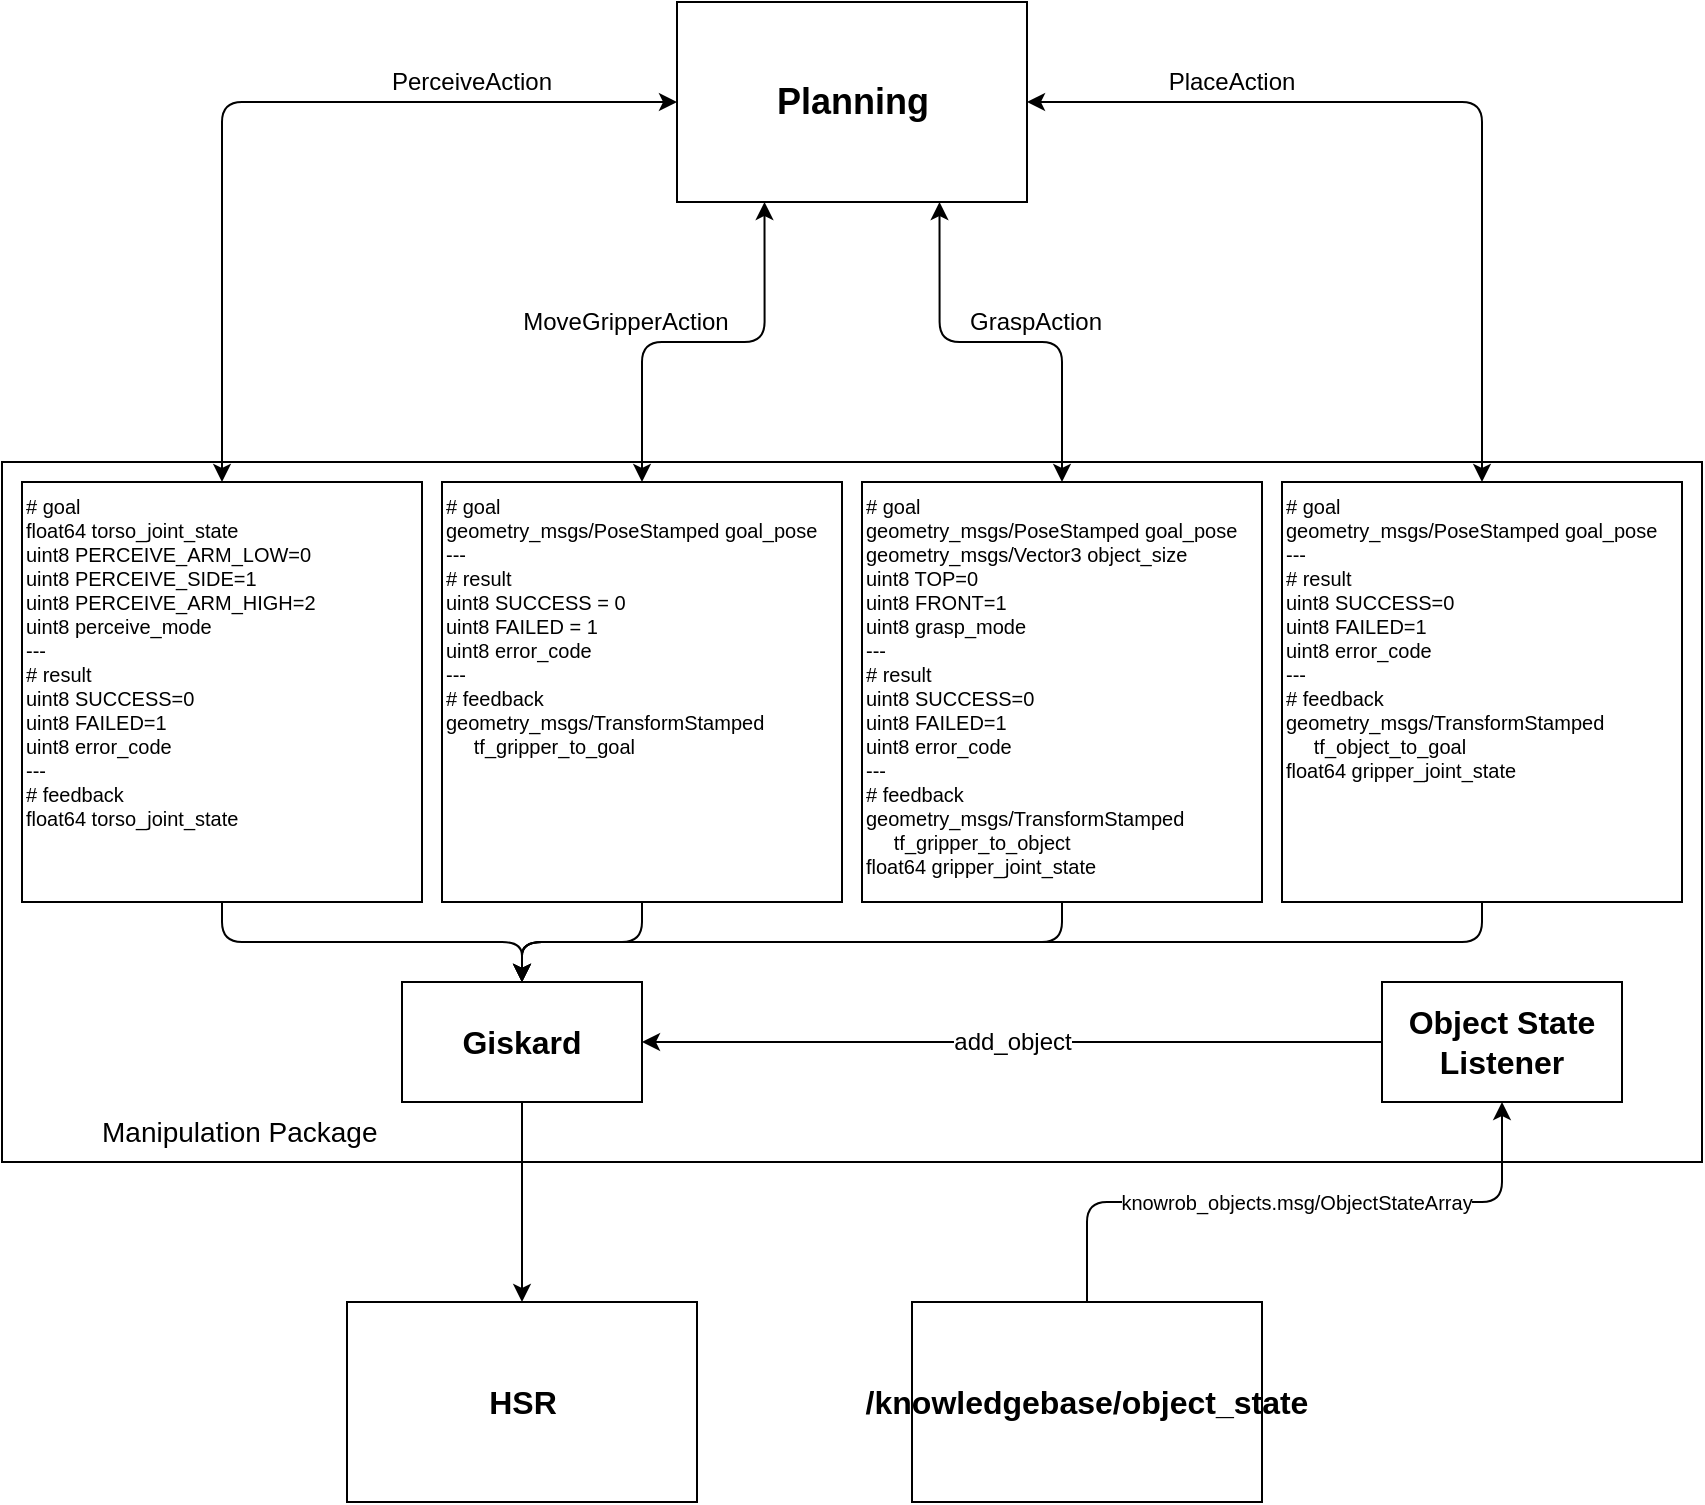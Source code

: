 <mxfile version="12.5.5" type="device"><diagram id="p0brqAtqsCgFEWWacOht" name="Page-1"><mxGraphModel dx="1037" dy="627" grid="1" gridSize="10" guides="1" tooltips="1" connect="1" arrows="1" fold="1" page="1" pageScale="1" pageWidth="850" pageHeight="1100" math="0" shadow="0"><root><mxCell id="0"/><mxCell id="1" parent="0"/><mxCell id="dhCdw7GSLXxhh-2rJSTg-4" value="" style="rounded=0;whiteSpace=wrap;html=1;" parent="1" vertex="1"><mxGeometry y="350" width="850" height="350" as="geometry"/></mxCell><mxCell id="dhCdw7GSLXxhh-2rJSTg-38" style="edgeStyle=orthogonalEdgeStyle;rounded=1;orthogonalLoop=1;jettySize=auto;html=1;exitX=0.5;exitY=1;exitDx=0;exitDy=0;entryX=0.5;entryY=0;entryDx=0;entryDy=0;startArrow=none;startFill=0;fontSize=10;" parent="1" source="dhCdw7GSLXxhh-2rJSTg-15" target="dhCdw7GSLXxhh-2rJSTg-37" edge="1"><mxGeometry relative="1" as="geometry"/></mxCell><mxCell id="dhCdw7GSLXxhh-2rJSTg-15" value="Giskard" style="rounded=0;whiteSpace=wrap;html=1;fillColor=none;gradientColor=none;fontSize=16;align=center;fontStyle=1" parent="1" vertex="1"><mxGeometry x="200" y="610" width="120" height="60" as="geometry"/></mxCell><mxCell id="eC4ZLnDbHiziINJJ36KJ-15" style="edgeStyle=orthogonalEdgeStyle;rounded=1;orthogonalLoop=1;jettySize=auto;html=1;exitX=0.5;exitY=1;exitDx=0;exitDy=0;fontSize=12;" edge="1" parent="1" source="dhCdw7GSLXxhh-2rJSTg-16" target="dhCdw7GSLXxhh-2rJSTg-15"><mxGeometry relative="1" as="geometry"/></mxCell><mxCell id="dhCdw7GSLXxhh-2rJSTg-16" value="&lt;div style=&quot;line-height: 120% ; font-size: 10px&quot; align=&quot;left&quot;&gt;&lt;font style=&quot;font-size: 10px ; line-height: 100%&quot;&gt;# goal&lt;/font&gt;&lt;br style=&quot;font-size: 10px&quot;&gt;&lt;font style=&quot;font-size: 10px ; line-height: 100%&quot;&gt;float64 torso_joint_state&lt;/font&gt;&lt;br style=&quot;font-size: 10px&quot;&gt;&lt;font style=&quot;font-size: 10px ; line-height: 100%&quot;&gt;uint8 PERCEIVE_ARM_LOW=0 &lt;/font&gt;&lt;br style=&quot;font-size: 10px&quot;&gt;&lt;font style=&quot;font-size: 10px ; line-height: 100%&quot;&gt;uint8 PERCEIVE_SIDE=1 &lt;/font&gt;&lt;br style=&quot;font-size: 10px&quot;&gt;&lt;font style=&quot;font-size: 10px ; line-height: 100%&quot;&gt;uint8 PERCEIVE_ARM_HIGH=2 &lt;/font&gt;&lt;br style=&quot;font-size: 10px&quot;&gt;&lt;font style=&quot;font-size: 10px ; line-height: 100%&quot;&gt;uint8 perceive_mode&lt;/font&gt;&lt;br style=&quot;font-size: 10px&quot;&gt;&lt;font style=&quot;font-size: 10px ; line-height: 100%&quot;&gt;---&lt;/font&gt;&lt;br style=&quot;font-size: 10px&quot;&gt;&lt;font style=&quot;font-size: 10px ; line-height: 100%&quot;&gt;# result&lt;/font&gt;&lt;br style=&quot;font-size: 10px&quot;&gt;&lt;font style=&quot;font-size: 10px ; line-height: 100%&quot;&gt;uint8 SUCCESS=0&lt;/font&gt;&lt;br style=&quot;font-size: 10px&quot;&gt;&lt;font style=&quot;font-size: 10px ; line-height: 100%&quot;&gt;uint8 FAILED=1&lt;/font&gt;&lt;br style=&quot;font-size: 10px&quot;&gt;&lt;font style=&quot;font-size: 10px ; line-height: 100%&quot;&gt;uint8 error_code&lt;/font&gt;&lt;br style=&quot;font-size: 10px&quot;&gt;&lt;font style=&quot;font-size: 10px ; line-height: 100%&quot;&gt;---&lt;/font&gt;&lt;br style=&quot;font-size: 10px&quot;&gt;&lt;font style=&quot;font-size: 10px ; line-height: 100%&quot;&gt;# feedback&lt;/font&gt;&lt;br style=&quot;font-size: 10px&quot;&gt;&lt;font style=&quot;font-size: 10px ; line-height: 100%&quot;&gt;float64 torso_joint_state&lt;/font&gt;&lt;/div&gt;&lt;p style=&quot;font-size: 10px&quot; align=&quot;left&quot;&gt;&lt;br style=&quot;font-size: 10px&quot;&gt;&lt;/p&gt;" style="rounded=0;whiteSpace=wrap;html=1;verticalAlign=top;fontSize=10;align=left;" parent="1" vertex="1"><mxGeometry x="10" y="360" width="200" height="210" as="geometry"/></mxCell><mxCell id="eC4ZLnDbHiziINJJ36KJ-14" style="edgeStyle=orthogonalEdgeStyle;rounded=1;orthogonalLoop=1;jettySize=auto;html=1;exitX=0.5;exitY=1;exitDx=0;exitDy=0;fontSize=12;" edge="1" parent="1" source="dhCdw7GSLXxhh-2rJSTg-17" target="dhCdw7GSLXxhh-2rJSTg-15"><mxGeometry relative="1" as="geometry"/></mxCell><mxCell id="dhCdw7GSLXxhh-2rJSTg-17" value="&lt;div style=&quot;line-height: 120% ; font-size: 10px&quot; align=&quot;left&quot;&gt;# goal&lt;br style=&quot;font-size: 10px&quot;&gt;geometry_msgs/PoseStamped goal_pose&lt;br style=&quot;font-size: 10px&quot;&gt;---&lt;br style=&quot;font-size: 10px&quot;&gt;# result&lt;br style=&quot;font-size: 10px&quot;&gt;uint8 SUCCESS = 0&lt;br style=&quot;font-size: 10px&quot;&gt;uint8 FAILED = 1&lt;br style=&quot;font-size: 10px&quot;&gt;uint8 error_code&lt;br style=&quot;font-size: 10px&quot;&gt;---&lt;br style=&quot;font-size: 10px&quot;&gt;# feedback&lt;br style=&quot;font-size: 10px&quot;&gt;geometry_msgs/TransformStamped&lt;/div&gt;&lt;div style=&quot;line-height: 120% ; font-size: 10px&quot; align=&quot;left&quot;&gt;&amp;nbsp; &amp;nbsp;&amp;nbsp; tf_gripper_to_goal&lt;br style=&quot;font-size: 10px&quot;&gt;&lt;/div&gt;" style="rounded=0;whiteSpace=wrap;html=1;verticalAlign=top;fontSize=10;align=left;" parent="1" vertex="1"><mxGeometry x="220" y="360" width="200" height="210" as="geometry"/></mxCell><mxCell id="eC4ZLnDbHiziINJJ36KJ-12" style="edgeStyle=orthogonalEdgeStyle;rounded=1;orthogonalLoop=1;jettySize=auto;html=1;exitX=0.5;exitY=1;exitDx=0;exitDy=0;fontSize=12;" edge="1" parent="1" source="dhCdw7GSLXxhh-2rJSTg-18" target="dhCdw7GSLXxhh-2rJSTg-15"><mxGeometry relative="1" as="geometry"/></mxCell><mxCell id="dhCdw7GSLXxhh-2rJSTg-18" value="&lt;div align=&quot;left&quot;&gt;&lt;font style=&quot;font-size: 10px&quot;&gt;# goal&lt;/font&gt;&lt;font style=&quot;font-size: 10px&quot;&gt;&lt;br&gt;&lt;font style=&quot;font-size: 10px&quot;&gt;geometry_msgs/PoseStamped&lt;/font&gt; goal_pose &lt;/font&gt;&lt;font style=&quot;font-size: 10px&quot;&gt;&lt;br&gt;&lt;font style=&quot;font-size: 10px&quot;&gt;geometry_msgs/Vector3 object_size&lt;/font&gt;&lt;/font&gt;&lt;/div&gt;&lt;div align=&quot;left&quot;&gt;&lt;font style=&quot;font-size: 10px&quot;&gt;&lt;font style=&quot;font-size: 10px&quot;&gt;uint8 TOP=0 &lt;br&gt;uint8 FRONT=1 &lt;br&gt;uint8 grasp_mode&lt;/font&gt;&lt;br&gt;&lt;font style=&quot;font-size: 10px&quot;&gt;---&lt;/font&gt;&lt;br&gt;&lt;font style=&quot;font-size: 10px&quot;&gt;# result&lt;/font&gt;&lt;br&gt;&lt;font style=&quot;font-size: 10px&quot;&gt;uint8 SUCCESS=0&lt;/font&gt;&lt;br&gt;&lt;font style=&quot;font-size: 10px&quot;&gt;uint8 FAILED=1&lt;/font&gt;&lt;br&gt;&lt;font style=&quot;font-size: 10px&quot;&gt;uint8 error_code&lt;/font&gt;&lt;br&gt;&lt;font style=&quot;font-size: 10px&quot;&gt;---&lt;/font&gt;&lt;br&gt;&lt;font style=&quot;font-size: 10px&quot;&gt;# feedback&lt;/font&gt;&lt;br&gt;&lt;font style=&quot;font-size: 10px&quot;&gt;geometry_msgs/TransformStamped&lt;/font&gt;&lt;/font&gt;&lt;/div&gt;&lt;div align=&quot;left&quot;&gt;&lt;font style=&quot;font-size: 10px&quot;&gt;&amp;nbsp;&amp;nbsp;&amp;nbsp;&amp;nbsp; tf_gripper_to_object&lt;/font&gt;&lt;font style=&quot;font-size: 10px&quot;&gt;&lt;br&gt;&lt;font style=&quot;font-size: 10px&quot;&gt;float64 gripper_joint_state&lt;/font&gt;&lt;/font&gt;&lt;/div&gt;&lt;p align=&quot;left&quot;&gt;&lt;font style=&quot;font-size: 10px&quot;&gt;&lt;br&gt;&lt;/font&gt;&lt;/p&gt;" style="rounded=0;whiteSpace=wrap;html=1;fontSize=10;verticalAlign=top;align=left;" parent="1" vertex="1"><mxGeometry x="430" y="360" width="200" height="210" as="geometry"/></mxCell><mxCell id="eC4ZLnDbHiziINJJ36KJ-13" style="edgeStyle=orthogonalEdgeStyle;rounded=1;orthogonalLoop=1;jettySize=auto;html=1;exitX=0.5;exitY=1;exitDx=0;exitDy=0;fontSize=12;" edge="1" parent="1" source="dhCdw7GSLXxhh-2rJSTg-19" target="dhCdw7GSLXxhh-2rJSTg-15"><mxGeometry relative="1" as="geometry"/></mxCell><mxCell id="dhCdw7GSLXxhh-2rJSTg-19" value="&lt;div style=&quot;font-size: 10px&quot; align=&quot;left&quot;&gt;# goal&lt;br style=&quot;font-size: 10px&quot;&gt;geometry_msgs/PoseStamped goal_pose&lt;br style=&quot;font-size: 10px&quot;&gt;---&lt;br style=&quot;font-size: 10px&quot;&gt;# result&lt;br style=&quot;font-size: 10px&quot;&gt;uint8 SUCCESS=0&lt;br style=&quot;font-size: 10px&quot;&gt;uint8 FAILED=1&lt;br style=&quot;font-size: 10px&quot;&gt;uint8 error_code&lt;br style=&quot;font-size: 10px&quot;&gt;---&lt;br style=&quot;font-size: 10px&quot;&gt;# feedback&lt;br style=&quot;font-size: 10px&quot;&gt;geometry_msgs/TransformStamped&lt;/div&gt;&lt;div style=&quot;font-size: 10px&quot; align=&quot;left&quot;&gt;&amp;nbsp;&amp;nbsp;&amp;nbsp;&amp;nbsp; tf_object_to_goal&lt;br style=&quot;font-size: 10px&quot;&gt;float64 gripper_joint_state&lt;/div&gt;" style="rounded=0;whiteSpace=wrap;html=1;verticalAlign=top;fontSize=10;align=left;" parent="1" vertex="1"><mxGeometry x="640" y="360" width="200" height="210" as="geometry"/></mxCell><mxCell id="dhCdw7GSLXxhh-2rJSTg-24" style="edgeStyle=orthogonalEdgeStyle;orthogonalLoop=1;jettySize=auto;html=1;exitX=0.75;exitY=1;exitDx=0;exitDy=0;entryX=0.5;entryY=0;entryDx=0;entryDy=0;fontSize=10;rounded=1;startArrow=classic;startFill=1;" parent="1" source="dhCdw7GSLXxhh-2rJSTg-20" target="dhCdw7GSLXxhh-2rJSTg-18" edge="1"><mxGeometry relative="1" as="geometry"/></mxCell><mxCell id="dhCdw7GSLXxhh-2rJSTg-26" style="edgeStyle=orthogonalEdgeStyle;rounded=1;orthogonalLoop=1;jettySize=auto;html=1;exitX=1;exitY=0.5;exitDx=0;exitDy=0;entryX=0.5;entryY=0;entryDx=0;entryDy=0;fontSize=10;startArrow=classic;startFill=1;" parent="1" source="dhCdw7GSLXxhh-2rJSTg-20" target="dhCdw7GSLXxhh-2rJSTg-19" edge="1"><mxGeometry relative="1" as="geometry"/></mxCell><mxCell id="dhCdw7GSLXxhh-2rJSTg-27" style="edgeStyle=orthogonalEdgeStyle;rounded=1;orthogonalLoop=1;jettySize=auto;html=1;exitX=0;exitY=0.5;exitDx=0;exitDy=0;entryX=0.5;entryY=0;entryDx=0;entryDy=0;fontSize=10;startArrow=classic;startFill=1;" parent="1" source="dhCdw7GSLXxhh-2rJSTg-20" target="dhCdw7GSLXxhh-2rJSTg-16" edge="1"><mxGeometry relative="1" as="geometry"/></mxCell><mxCell id="dhCdw7GSLXxhh-2rJSTg-34" style="edgeStyle=orthogonalEdgeStyle;rounded=1;orthogonalLoop=1;jettySize=auto;html=1;exitX=0.25;exitY=1;exitDx=0;exitDy=0;entryX=0.5;entryY=0;entryDx=0;entryDy=0;startArrow=classic;startFill=1;fontSize=10;" parent="1" source="dhCdw7GSLXxhh-2rJSTg-20" target="dhCdw7GSLXxhh-2rJSTg-17" edge="1"><mxGeometry relative="1" as="geometry"/></mxCell><mxCell id="dhCdw7GSLXxhh-2rJSTg-20" value="&lt;font style=&quot;font-size: 18px&quot;&gt;Planning&lt;/font&gt;" style="rounded=0;whiteSpace=wrap;html=1;fillColor=none;gradientColor=none;fontSize=16;align=center;fontStyle=1" parent="1" vertex="1"><mxGeometry x="337.5" y="120" width="175" height="100" as="geometry"/></mxCell><mxCell id="dhCdw7GSLXxhh-2rJSTg-29" value="&lt;font style=&quot;font-size: 12px&quot;&gt;PerceiveAction&lt;/font&gt;" style="text;html=1;strokeColor=none;fillColor=none;align=center;verticalAlign=middle;whiteSpace=wrap;rounded=0;fontSize=10;" parent="1" vertex="1"><mxGeometry x="150" y="150" width="170" height="20" as="geometry"/></mxCell><mxCell id="dhCdw7GSLXxhh-2rJSTg-30" value="&lt;font style=&quot;font-size: 12px&quot;&gt;PlaceAction&lt;/font&gt;" style="text;html=1;strokeColor=none;fillColor=none;align=center;verticalAlign=middle;whiteSpace=wrap;rounded=0;fontSize=10;" parent="1" vertex="1"><mxGeometry x="540" y="150" width="150" height="20" as="geometry"/></mxCell><mxCell id="dhCdw7GSLXxhh-2rJSTg-31" value="&lt;font style=&quot;font-size: 12px&quot;&gt;GraspAction&lt;/font&gt;" style="text;html=1;strokeColor=none;fillColor=none;align=center;verticalAlign=middle;whiteSpace=wrap;rounded=0;fontSize=10;" parent="1" vertex="1"><mxGeometry x="472.5" y="270" width="87.5" height="20" as="geometry"/></mxCell><mxCell id="dhCdw7GSLXxhh-2rJSTg-35" value="&lt;font style=&quot;font-size: 12px&quot;&gt;MoveGripperAction&lt;/font&gt;" style="text;html=1;strokeColor=none;fillColor=none;align=center;verticalAlign=middle;whiteSpace=wrap;rounded=0;fontSize=10;" parent="1" vertex="1"><mxGeometry x="257.5" y="270" width="107.5" height="20" as="geometry"/></mxCell><mxCell id="dhCdw7GSLXxhh-2rJSTg-37" value="HSR" style="rounded=0;whiteSpace=wrap;html=1;fillColor=none;gradientColor=none;fontSize=16;align=center;fontStyle=1" parent="1" vertex="1"><mxGeometry x="172.5" y="770" width="175" height="100" as="geometry"/></mxCell><mxCell id="dhCdw7GSLXxhh-2rJSTg-40" value="&lt;font style=&quot;font-size: 14px&quot;&gt;Manipulation Package&lt;br&gt;&lt;/font&gt;" style="text;html=1;strokeColor=none;fillColor=none;align=left;verticalAlign=middle;whiteSpace=wrap;rounded=0;fontSize=10;" parent="1" vertex="1"><mxGeometry x="47.5" y="670" width="210" height="30" as="geometry"/></mxCell><mxCell id="eC4ZLnDbHiziINJJ36KJ-11" value="add_object" style="edgeStyle=orthogonalEdgeStyle;rounded=1;orthogonalLoop=1;jettySize=auto;html=1;exitX=0;exitY=0.5;exitDx=0;exitDy=0;fontSize=12;fontStyle=0" edge="1" parent="1" source="eC4ZLnDbHiziINJJ36KJ-2" target="dhCdw7GSLXxhh-2rJSTg-15"><mxGeometry relative="1" as="geometry"/></mxCell><mxCell id="eC4ZLnDbHiziINJJ36KJ-2" value="Object State Listener" style="rounded=0;whiteSpace=wrap;html=1;fillColor=none;gradientColor=none;fontSize=16;align=center;fontStyle=1" vertex="1" parent="1"><mxGeometry x="690" y="610" width="120" height="60" as="geometry"/></mxCell><mxCell id="eC4ZLnDbHiziINJJ36KJ-7" value="knowrob_objects.msg/ObjectStateArray" style="edgeStyle=orthogonalEdgeStyle;rounded=1;orthogonalLoop=1;jettySize=auto;html=1;exitX=0.5;exitY=0;exitDx=0;exitDy=0;entryX=0.5;entryY=1;entryDx=0;entryDy=0;fontSize=10;" edge="1" parent="1" source="eC4ZLnDbHiziINJJ36KJ-3" target="eC4ZLnDbHiziINJJ36KJ-2"><mxGeometry relative="1" as="geometry"/></mxCell><mxCell id="eC4ZLnDbHiziINJJ36KJ-3" value="/knowledgebase/object_state" style="rounded=0;whiteSpace=wrap;html=1;fillColor=none;gradientColor=none;fontSize=16;align=center;fontStyle=1" vertex="1" parent="1"><mxGeometry x="455" y="770" width="175" height="100" as="geometry"/></mxCell></root></mxGraphModel></diagram></mxfile>